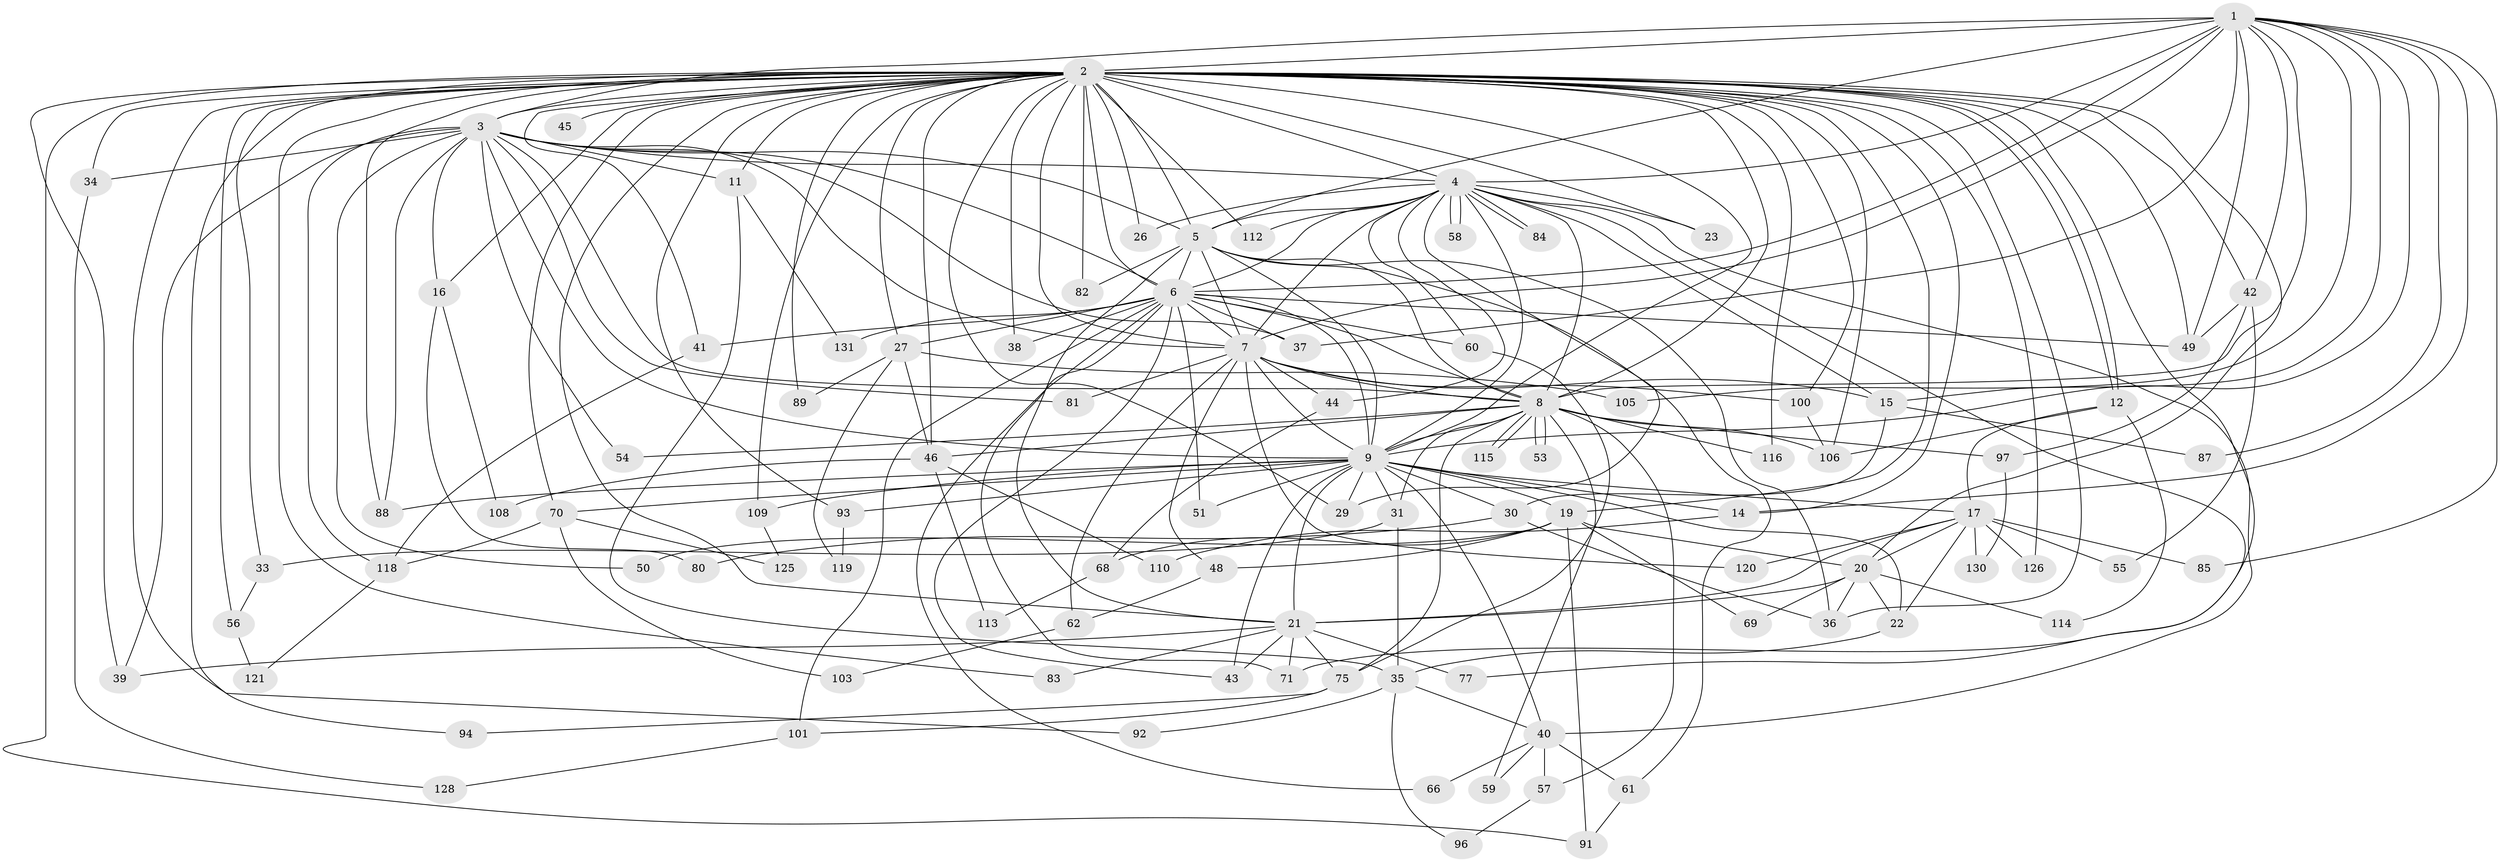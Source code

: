 // Generated by graph-tools (version 1.1) at 2025/51/02/27/25 19:51:45]
// undirected, 97 vertices, 236 edges
graph export_dot {
graph [start="1"]
  node [color=gray90,style=filled];
  1 [super="+63"];
  2 [super="+10"];
  3 [super="+99"];
  4 [super="+13"];
  5 [super="+32"];
  6 [super="+52"];
  7 [super="+65"];
  8 [super="+78"];
  9 [super="+18"];
  11;
  12 [super="+123"];
  14 [super="+24"];
  15 [super="+25"];
  16;
  17 [super="+47"];
  19 [super="+90"];
  20 [super="+98"];
  21 [super="+28"];
  22 [super="+67"];
  23;
  26;
  27 [super="+64"];
  29 [super="+86"];
  30 [super="+76"];
  31;
  33;
  34;
  35 [super="+95"];
  36 [super="+104"];
  37 [super="+72"];
  38;
  39 [super="+111"];
  40 [super="+102"];
  41;
  42;
  43 [super="+122"];
  44;
  45;
  46;
  48;
  49 [super="+74"];
  50;
  51;
  53;
  54;
  55;
  56;
  57;
  58;
  59;
  60;
  61 [super="+124"];
  62;
  66;
  68;
  69;
  70 [super="+73"];
  71 [super="+129"];
  75 [super="+79"];
  77;
  80;
  81;
  82;
  83;
  84;
  85;
  87;
  88 [super="+107"];
  89;
  91;
  92;
  93;
  94;
  96;
  97;
  100;
  101;
  103;
  105;
  106 [super="+117"];
  108;
  109;
  110;
  112;
  113;
  114;
  115;
  116;
  118 [super="+127"];
  119;
  120;
  121;
  125;
  126;
  128;
  130;
  131;
  1 -- 2 [weight=2];
  1 -- 3 [weight=2];
  1 -- 4;
  1 -- 5;
  1 -- 6;
  1 -- 7;
  1 -- 8;
  1 -- 9;
  1 -- 14;
  1 -- 42;
  1 -- 85;
  1 -- 87;
  1 -- 105;
  1 -- 37 [weight=2];
  1 -- 15;
  1 -- 49;
  2 -- 3 [weight=2];
  2 -- 4 [weight=3];
  2 -- 5 [weight=2];
  2 -- 6 [weight=2];
  2 -- 7 [weight=2];
  2 -- 8 [weight=2];
  2 -- 9 [weight=2];
  2 -- 12;
  2 -- 12;
  2 -- 20 [weight=2];
  2 -- 26;
  2 -- 33;
  2 -- 36;
  2 -- 39;
  2 -- 41;
  2 -- 45 [weight=2];
  2 -- 46;
  2 -- 70 [weight=2];
  2 -- 82;
  2 -- 93;
  2 -- 94;
  2 -- 100;
  2 -- 126;
  2 -- 11;
  2 -- 14;
  2 -- 16;
  2 -- 19;
  2 -- 23;
  2 -- 27 [weight=2];
  2 -- 29;
  2 -- 34;
  2 -- 38;
  2 -- 42;
  2 -- 49;
  2 -- 56;
  2 -- 83;
  2 -- 89;
  2 -- 91;
  2 -- 92;
  2 -- 106;
  2 -- 109;
  2 -- 112;
  2 -- 116;
  2 -- 21;
  2 -- 71;
  2 -- 88;
  3 -- 4;
  3 -- 5;
  3 -- 6;
  3 -- 7;
  3 -- 8;
  3 -- 9;
  3 -- 11;
  3 -- 16;
  3 -- 34;
  3 -- 37;
  3 -- 50;
  3 -- 54;
  3 -- 81;
  3 -- 88;
  3 -- 118;
  3 -- 39;
  4 -- 5;
  4 -- 6;
  4 -- 7;
  4 -- 8;
  4 -- 9;
  4 -- 15;
  4 -- 23;
  4 -- 26;
  4 -- 40;
  4 -- 44;
  4 -- 58;
  4 -- 58;
  4 -- 60;
  4 -- 77;
  4 -- 84;
  4 -- 84;
  4 -- 112;
  4 -- 29;
  5 -- 6;
  5 -- 7;
  5 -- 8;
  5 -- 9;
  5 -- 82;
  5 -- 36;
  5 -- 21;
  5 -- 61;
  6 -- 7;
  6 -- 8;
  6 -- 9;
  6 -- 27;
  6 -- 37;
  6 -- 38;
  6 -- 41;
  6 -- 43;
  6 -- 51;
  6 -- 60;
  6 -- 66;
  6 -- 71;
  6 -- 131;
  6 -- 49;
  6 -- 101;
  7 -- 8;
  7 -- 9;
  7 -- 15;
  7 -- 44;
  7 -- 48 [weight=2];
  7 -- 62;
  7 -- 81;
  7 -- 120;
  7 -- 100;
  8 -- 9 [weight=2];
  8 -- 31;
  8 -- 53;
  8 -- 53;
  8 -- 54;
  8 -- 57;
  8 -- 59;
  8 -- 75;
  8 -- 97;
  8 -- 106;
  8 -- 115;
  8 -- 115;
  8 -- 116;
  8 -- 46;
  9 -- 17;
  9 -- 19;
  9 -- 21;
  9 -- 29;
  9 -- 30;
  9 -- 31;
  9 -- 51;
  9 -- 70;
  9 -- 88;
  9 -- 93;
  9 -- 109;
  9 -- 22;
  9 -- 14;
  9 -- 43;
  9 -- 40;
  11 -- 131;
  11 -- 35;
  12 -- 17;
  12 -- 114;
  12 -- 106;
  14 -- 110;
  15 -- 87;
  15 -- 30;
  16 -- 80;
  16 -- 108;
  17 -- 21;
  17 -- 85;
  17 -- 120;
  17 -- 126;
  17 -- 130;
  17 -- 20;
  17 -- 55;
  17 -- 22;
  19 -- 48;
  19 -- 50;
  19 -- 68;
  19 -- 69;
  19 -- 91;
  19 -- 20;
  20 -- 22;
  20 -- 36;
  20 -- 69;
  20 -- 114;
  20 -- 21;
  21 -- 39;
  21 -- 43;
  21 -- 71;
  21 -- 75;
  21 -- 77;
  21 -- 83;
  22 -- 35;
  27 -- 46;
  27 -- 89;
  27 -- 119;
  27 -- 105;
  30 -- 80;
  30 -- 36;
  31 -- 33;
  31 -- 35;
  33 -- 56;
  34 -- 128;
  35 -- 40;
  35 -- 92;
  35 -- 96;
  40 -- 57;
  40 -- 59;
  40 -- 61;
  40 -- 66;
  41 -- 118;
  42 -- 49;
  42 -- 55;
  42 -- 97;
  44 -- 68;
  46 -- 108;
  46 -- 110;
  46 -- 113;
  48 -- 62;
  56 -- 121;
  57 -- 96;
  60 -- 75;
  61 -- 91;
  62 -- 103;
  68 -- 113;
  70 -- 103;
  70 -- 118;
  70 -- 125;
  75 -- 94;
  75 -- 101;
  93 -- 119;
  97 -- 130;
  100 -- 106;
  101 -- 128;
  109 -- 125;
  118 -- 121;
}
